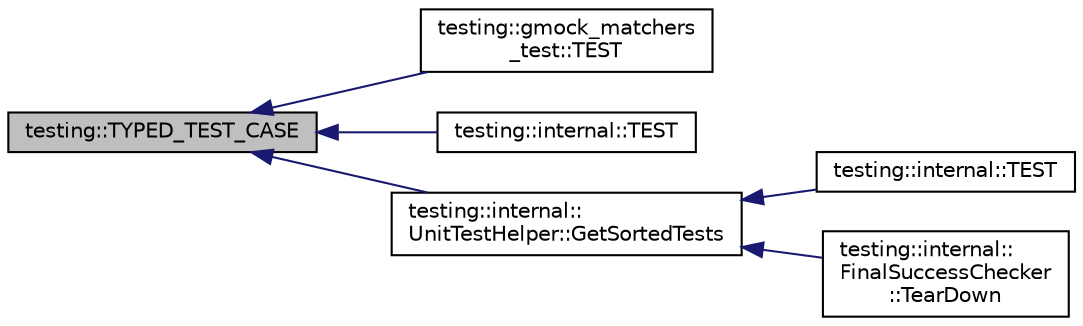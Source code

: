 digraph "testing::TYPED_TEST_CASE"
{
  edge [fontname="Helvetica",fontsize="10",labelfontname="Helvetica",labelfontsize="10"];
  node [fontname="Helvetica",fontsize="10",shape=record];
  rankdir="LR";
  Node1785 [label="testing::TYPED_TEST_CASE",height=0.2,width=0.4,color="black", fillcolor="grey75", style="filled", fontcolor="black"];
  Node1785 -> Node1786 [dir="back",color="midnightblue",fontsize="10",style="solid",fontname="Helvetica"];
  Node1786 [label="testing::gmock_matchers\l_test::TEST",height=0.2,width=0.4,color="black", fillcolor="white", style="filled",URL="$d5/de1/namespacetesting_1_1gmock__matchers__test.html#a6c218845fd345302c490ef53f0d36995"];
  Node1785 -> Node1787 [dir="back",color="midnightblue",fontsize="10",style="solid",fontname="Helvetica"];
  Node1787 [label="testing::internal::TEST",height=0.2,width=0.4,color="black", fillcolor="white", style="filled",URL="$d0/da7/namespacetesting_1_1internal.html#a198f7132f76dd44d48dac54dc5d38fbb"];
  Node1785 -> Node1788 [dir="back",color="midnightblue",fontsize="10",style="solid",fontname="Helvetica"];
  Node1788 [label="testing::internal::\lUnitTestHelper::GetSortedTests",height=0.2,width=0.4,color="black", fillcolor="white", style="filled",URL="$df/dcf/classtesting_1_1internal_1_1_unit_test_helper.html#a02602d22fb74566dad78c0c9d4f24e78"];
  Node1788 -> Node1789 [dir="back",color="midnightblue",fontsize="10",style="solid",fontname="Helvetica"];
  Node1789 [label="testing::internal::TEST",height=0.2,width=0.4,color="black", fillcolor="white", style="filled",URL="$d0/da7/namespacetesting_1_1internal.html#a33809333fe5b5f33c2bd56ddcdd1dbb6"];
  Node1788 -> Node1790 [dir="back",color="midnightblue",fontsize="10",style="solid",fontname="Helvetica"];
  Node1790 [label="testing::internal::\lFinalSuccessChecker\l::TearDown",height=0.2,width=0.4,color="black", fillcolor="white", style="filled",URL="$dd/d88/classtesting_1_1internal_1_1_final_success_checker.html#a8f39d12a1f2bfe8c6c04b5c6749382c9"];
}

